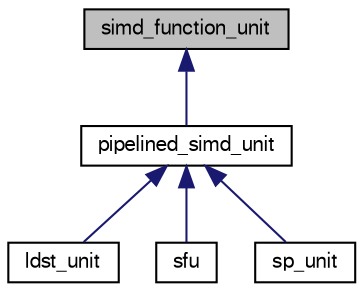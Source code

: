 digraph G
{
  bgcolor="transparent";
  edge [fontname="FreeSans",fontsize="10",labelfontname="FreeSans",labelfontsize="10"];
  node [fontname="FreeSans",fontsize="10",shape=record];
  Node1 [label="simd_function_unit",height=0.2,width=0.4,color="black", fillcolor="grey75", style="filled" fontcolor="black"];
  Node1 -> Node2 [dir=back,color="midnightblue",fontsize="10",style="solid",fontname="FreeSans"];
  Node2 [label="pipelined_simd_unit",height=0.2,width=0.4,color="black",URL="$classpipelined__simd__unit.html"];
  Node2 -> Node3 [dir=back,color="midnightblue",fontsize="10",style="solid",fontname="FreeSans"];
  Node3 [label="ldst_unit",height=0.2,width=0.4,color="black",URL="$classldst__unit.html"];
  Node2 -> Node4 [dir=back,color="midnightblue",fontsize="10",style="solid",fontname="FreeSans"];
  Node4 [label="sfu",height=0.2,width=0.4,color="black",URL="$classsfu.html"];
  Node2 -> Node5 [dir=back,color="midnightblue",fontsize="10",style="solid",fontname="FreeSans"];
  Node5 [label="sp_unit",height=0.2,width=0.4,color="black",URL="$classsp__unit.html"];
}
